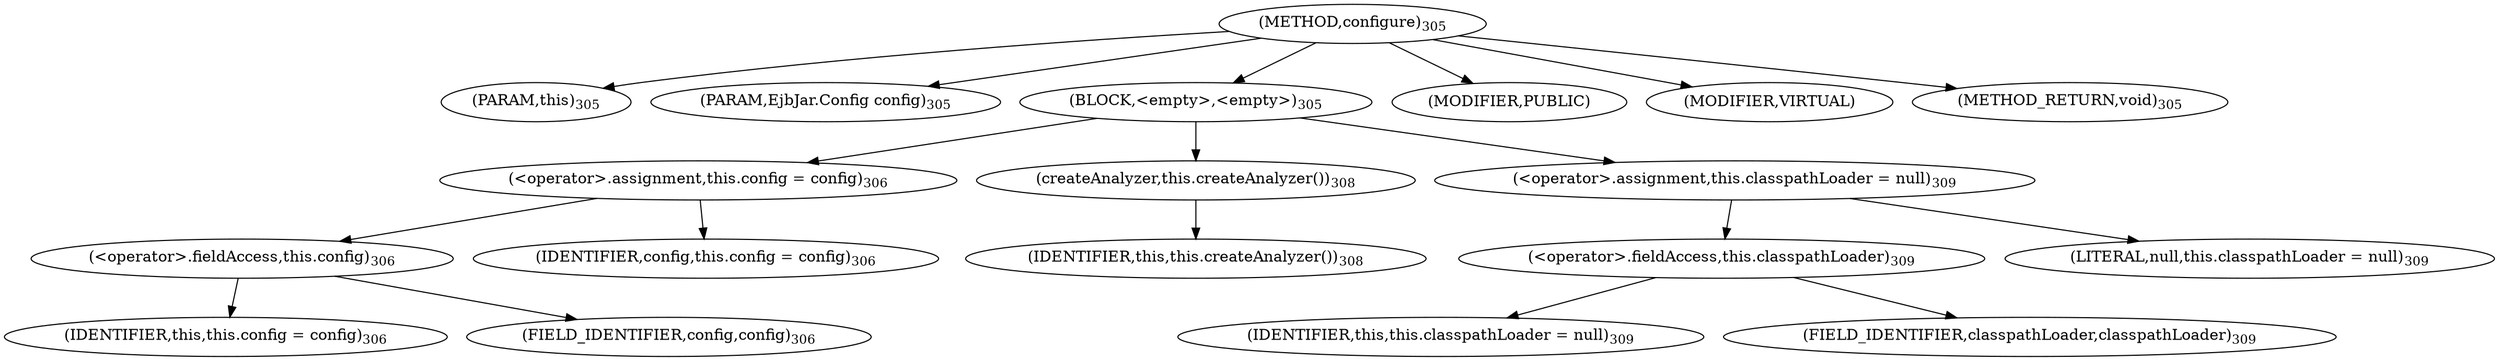digraph "configure" {  
"531" [label = <(METHOD,configure)<SUB>305</SUB>> ]
"16" [label = <(PARAM,this)<SUB>305</SUB>> ]
"532" [label = <(PARAM,EjbJar.Config config)<SUB>305</SUB>> ]
"533" [label = <(BLOCK,&lt;empty&gt;,&lt;empty&gt;)<SUB>305</SUB>> ]
"534" [label = <(&lt;operator&gt;.assignment,this.config = config)<SUB>306</SUB>> ]
"535" [label = <(&lt;operator&gt;.fieldAccess,this.config)<SUB>306</SUB>> ]
"15" [label = <(IDENTIFIER,this,this.config = config)<SUB>306</SUB>> ]
"536" [label = <(FIELD_IDENTIFIER,config,config)<SUB>306</SUB>> ]
"537" [label = <(IDENTIFIER,config,this.config = config)<SUB>306</SUB>> ]
"538" [label = <(createAnalyzer,this.createAnalyzer())<SUB>308</SUB>> ]
"17" [label = <(IDENTIFIER,this,this.createAnalyzer())<SUB>308</SUB>> ]
"539" [label = <(&lt;operator&gt;.assignment,this.classpathLoader = null)<SUB>309</SUB>> ]
"540" [label = <(&lt;operator&gt;.fieldAccess,this.classpathLoader)<SUB>309</SUB>> ]
"541" [label = <(IDENTIFIER,this,this.classpathLoader = null)<SUB>309</SUB>> ]
"542" [label = <(FIELD_IDENTIFIER,classpathLoader,classpathLoader)<SUB>309</SUB>> ]
"543" [label = <(LITERAL,null,this.classpathLoader = null)<SUB>309</SUB>> ]
"544" [label = <(MODIFIER,PUBLIC)> ]
"545" [label = <(MODIFIER,VIRTUAL)> ]
"546" [label = <(METHOD_RETURN,void)<SUB>305</SUB>> ]
  "531" -> "16" 
  "531" -> "532" 
  "531" -> "533" 
  "531" -> "544" 
  "531" -> "545" 
  "531" -> "546" 
  "533" -> "534" 
  "533" -> "538" 
  "533" -> "539" 
  "534" -> "535" 
  "534" -> "537" 
  "535" -> "15" 
  "535" -> "536" 
  "538" -> "17" 
  "539" -> "540" 
  "539" -> "543" 
  "540" -> "541" 
  "540" -> "542" 
}
